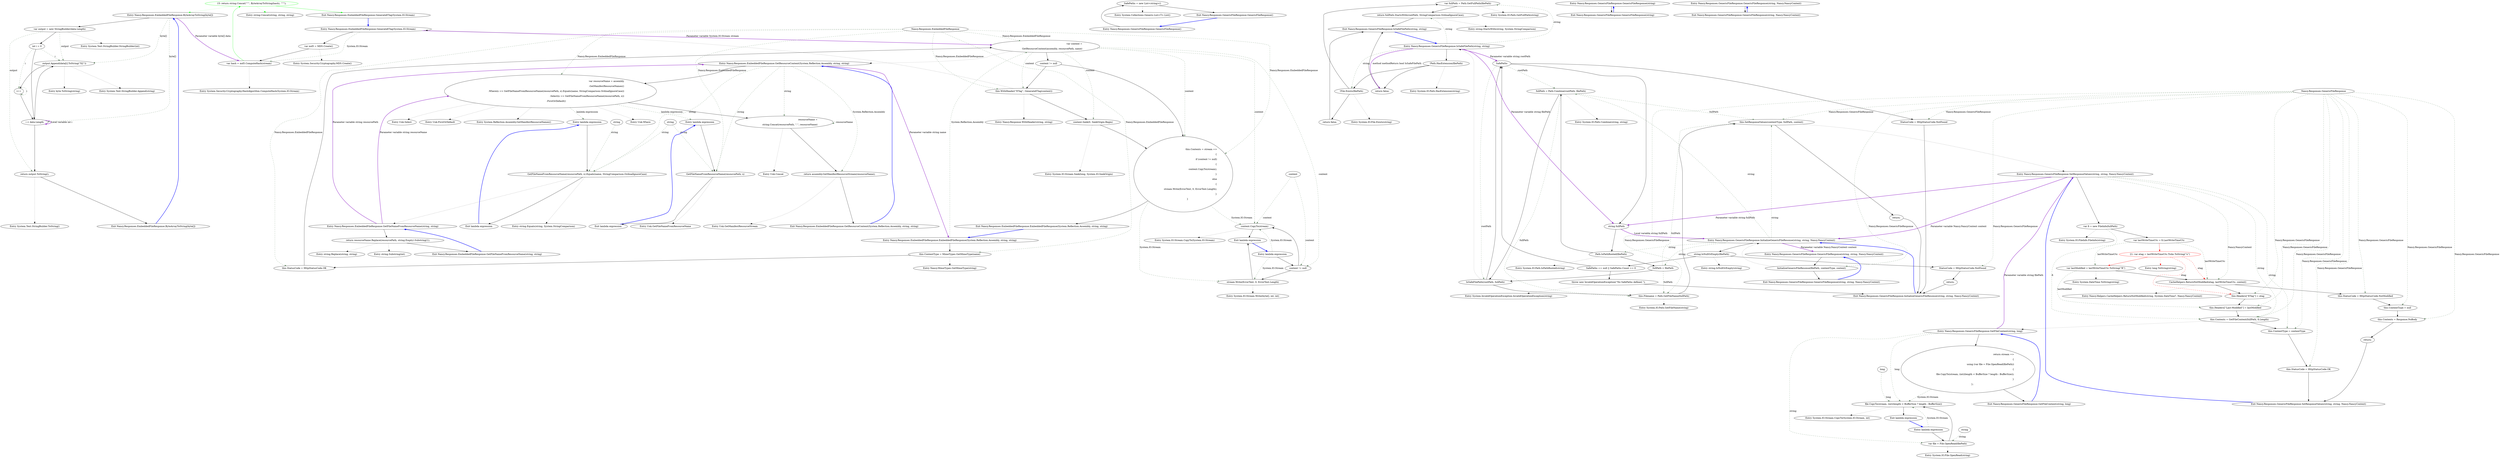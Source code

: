 digraph  {
d50 [cluster="Nancy.Responses.EmbeddedFileResponse.GenerateETag(System.IO.Stream)", color=green, community=0, label="15: return string.Concat(''\'''', ByteArrayToString(hash), ''\'''');", span="69-69"];
d49 [cluster="Nancy.Responses.EmbeddedFileResponse.GenerateETag(System.IO.Stream)", label="var hash = md5.ComputeHash(stream)", span="68-68"];
d51 [cluster="Nancy.Responses.EmbeddedFileResponse.GenerateETag(System.IO.Stream)", label="Exit Nancy.Responses.EmbeddedFileResponse.GenerateETag(System.IO.Stream)", span="64-64"];
d54 [cluster="Nancy.Responses.EmbeddedFileResponse.ByteArrayToString(byte[])", label="Entry Nancy.Responses.EmbeddedFileResponse.ByteArrayToString(byte[])", span="73-73"];
d55 [cluster="string.Concat(string, string, string)", label="Entry string.Concat(string, string, string)", span="0-0"];
d15 [cluster="Nancy.Responses.EmbeddedFileResponse.GenerateETag(System.IO.Stream)", label="Entry Nancy.Responses.EmbeddedFileResponse.GenerateETag(System.IO.Stream)", span="64-64"];
d48 [cluster="Nancy.Responses.EmbeddedFileResponse.GenerateETag(System.IO.Stream)", label="var md5 = MD5.Create()", span="66-66"];
d53 [cluster="System.Security.Cryptography.HashAlgorithm.ComputeHash(System.IO.Stream)", label="Entry System.Security.Cryptography.HashAlgorithm.ComputeHash(System.IO.Stream)", span="0-0"];
d62 [cluster="Nancy.Responses.EmbeddedFileResponse.ByteArrayToString(byte[])", label="Exit Nancy.Responses.EmbeddedFileResponse.ByteArrayToString(byte[])", span="73-73"];
d56 [cluster="Nancy.Responses.EmbeddedFileResponse.ByteArrayToString(byte[])", label="var output = new StringBuilder(data.Length)", span="75-75"];
d58 [cluster="Nancy.Responses.EmbeddedFileResponse.ByteArrayToString(byte[])", label="i < data.Length", span="76-76"];
d59 [cluster="Nancy.Responses.EmbeddedFileResponse.ByteArrayToString(byte[])", label="output.Append(data[i].ToString(''X2''))", span="78-78"];
d9 [cluster="Nancy.Responses.EmbeddedFileResponse.EmbeddedFileResponse(System.Reflection.Assembly, string, string)", label="this.WithHeader(''ETag'', GenerateETag(content))", span="28-28"];
d7 [cluster="Nancy.Responses.EmbeddedFileResponse.EmbeddedFileResponse(System.Reflection.Assembly, string, string)", label="var content =\r\n                    GetResourceContent(assembly, resourcePath, name)", span="23-24"];
d52 [cluster="System.Security.Cryptography.MD5.Create()", label="Entry System.Security.Cryptography.MD5.Create()", span="0-0"];
d61 [cluster="Nancy.Responses.EmbeddedFileResponse.ByteArrayToString(byte[])", label="return output.ToString();", span="81-81"];
d57 [cluster="Nancy.Responses.EmbeddedFileResponse.ByteArrayToString(byte[])", label="int i = 0", span="76-76"];
d63 [cluster="System.Text.StringBuilder.StringBuilder(int)", label="Entry System.Text.StringBuilder.StringBuilder(int)", span="0-0"];
d60 [cluster="Nancy.Responses.EmbeddedFileResponse.ByteArrayToString(byte[])", label="i++", span="76-76"];
d64 [cluster="byte.ToString(string)", label="Entry byte.ToString(string)", span="0-0"];
d65 [cluster="System.Text.StringBuilder.Append(string)", label="Entry System.Text.StringBuilder.Append(string)", span="0-0"];
d67 [label="Nancy.Responses.EmbeddedFileResponse", span=""];
d8 [cluster="Nancy.Responses.EmbeddedFileResponse.EmbeddedFileResponse(System.Reflection.Assembly, string, string)", label="content != null", span="26-26"];
d10 [cluster="Nancy.Responses.EmbeddedFileResponse.EmbeddedFileResponse(System.Reflection.Assembly, string, string)", label="content.Seek(0, SeekOrigin.Begin)", span="29-29"];
d16 [cluster="Nancy.Response.WithHeader(string, string)", label="Entry Nancy.Response.WithHeader(string, string)", span="46-46"];
d4 [cluster="Nancy.Responses.EmbeddedFileResponse.EmbeddedFileResponse(System.Reflection.Assembly, string, string)", label="Entry Nancy.Responses.EmbeddedFileResponse.EmbeddedFileResponse(System.Reflection.Assembly, string, string)", span="18-18"];
d6 [cluster="Nancy.Responses.EmbeddedFileResponse.EmbeddedFileResponse(System.Reflection.Assembly, string, string)", label="this.StatusCode = HttpStatusCode.OK", span="21-21"];
d14 [cluster="Nancy.Responses.EmbeddedFileResponse.GetResourceContent(System.Reflection.Assembly, string, string)", label="Entry Nancy.Responses.EmbeddedFileResponse.GetResourceContent(System.Reflection.Assembly, string, string)", span="45-45"];
d11 [cluster="Nancy.Responses.EmbeddedFileResponse.EmbeddedFileResponse(System.Reflection.Assembly, string, string)", label="this.Contents = stream =>\r\n            {\r\n                if (content != null)\r\n                {\r\n                    content.CopyTo(stream);\r\n                }\r\n                else\r\n                {\r\n                    stream.Write(ErrorText, 0, ErrorText.Length);\r\n                }\r\n            }", span="32-42"];
d19 [cluster="lambda expression", label="content != null", span="34-34"];
d20 [cluster="lambda expression", label="content.CopyTo(stream)", span="36-36"];
d66 [cluster="System.Text.StringBuilder.ToString()", label="Entry System.Text.StringBuilder.ToString()", span="0-0"];
d5 [cluster="Nancy.Responses.EmbeddedFileResponse.EmbeddedFileResponse(System.Reflection.Assembly, string, string)", label="this.ContentType = MimeTypes.GetMimeType(name)", span="20-20"];
d25 [cluster="Nancy.Responses.EmbeddedFileResponse.GetResourceContent(System.Reflection.Assembly, string, string)", label="var resourceName = assembly\r\n                .GetManifestResourceNames()\r\n                .Where(x => GetFileNameFromResourceName(resourcePath, x).Equals(name, StringComparison.OrdinalIgnoreCase))\r\n                .Select(x => GetFileNameFromResourceName(resourcePath, x))\r\n                .FirstOrDefault()", span="47-51"];
d41 [cluster="lambda expression", label="GetFileNameFromResourceName(resourcePath, x)", span="50-50"];
d17 [cluster="System.IO.Stream.Seek(long, System.IO.SeekOrigin)", label="Entry System.IO.Stream.Seek(long, System.IO.SeekOrigin)", span="0-0"];
d12 [cluster="Nancy.Responses.EmbeddedFileResponse.EmbeddedFileResponse(System.Reflection.Assembly, string, string)", label="Exit Nancy.Responses.EmbeddedFileResponse.EmbeddedFileResponse(System.Reflection.Assembly, string, string)", span="18-18"];
d28 [cluster="Nancy.Responses.EmbeddedFileResponse.GetResourceContent(System.Reflection.Assembly, string, string)", label="Exit Nancy.Responses.EmbeddedFileResponse.GetResourceContent(System.Reflection.Assembly, string, string)", span="45-45"];
d38 [cluster="Nancy.Responses.EmbeddedFileResponse.GetFileNameFromResourceName(string, string)", label="Entry Nancy.Responses.EmbeddedFileResponse.GetFileNameFromResourceName(string, string)", span="59-59"];
d36 [cluster="lambda expression", label="GetFileNameFromResourceName(resourcePath, x).Equals(name, StringComparison.OrdinalIgnoreCase)", span="49-49"];
d26 [cluster="Nancy.Responses.EmbeddedFileResponse.GetResourceContent(System.Reflection.Assembly, string, string)", label="resourceName =\r\n                string.Concat(resourcePath, ''.'', resourceName)", span="53-54"];
d27 [cluster="Nancy.Responses.EmbeddedFileResponse.GetResourceContent(System.Reflection.Assembly, string, string)", label="return assembly.GetManifestResourceStream(resourceName);", span="56-56"];
d21 [cluster="lambda expression", label="stream.Write(ErrorText, 0, ErrorText.Length)", span="40-40"];
d68 [label=content, span=""];
d18 [cluster="lambda expression", label="Entry lambda expression", span="32-42"];
d22 [cluster="lambda expression", label="Exit lambda expression", span="32-42"];
d23 [cluster="System.IO.Stream.CopyTo(System.IO.Stream)", label="Entry System.IO.Stream.CopyTo(System.IO.Stream)", span="0-0"];
d13 [cluster="Nancy.MimeTypes.GetMimeType(string)", label="Entry Nancy.MimeTypes.GetMimeType(string)", span="585-585"];
d29 [cluster="System.Reflection.Assembly.GetManifestResourceNames()", label="Entry System.Reflection.Assembly.GetManifestResourceNames()", span="0-0"];
d30 [cluster="Unk.Where", label="Entry Unk.Where", span=""];
d31 [cluster="Unk.Select", label="Entry Unk.Select", span=""];
d32 [cluster="Unk.FirstOrDefault", label="Entry Unk.FirstOrDefault", span=""];
d35 [cluster="lambda expression", label="Entry lambda expression", span="49-49"];
d40 [cluster="lambda expression", label="Entry lambda expression", span="50-50"];
d69 [label=string, span=""];
d42 [cluster="lambda expression", label="Exit lambda expression", span="50-50"];
d43 [cluster="Unk.GetFileNameFromResourceName", label="Entry Unk.GetFileNameFromResourceName", span=""];
d45 [cluster="Nancy.Responses.EmbeddedFileResponse.GetFileNameFromResourceName(string, string)", label="Exit Nancy.Responses.EmbeddedFileResponse.GetFileNameFromResourceName(string, string)", span="59-59"];
d44 [cluster="Nancy.Responses.EmbeddedFileResponse.GetFileNameFromResourceName(string, string)", label="return resourceName.Replace(resourcePath, string.Empty).Substring(1);", span="61-61"];
d70 [label=string, span=""];
d37 [cluster="lambda expression", label="Exit lambda expression", span="49-49"];
d39 [cluster="string.Equals(string, System.StringComparison)", label="Entry string.Equals(string, System.StringComparison)", span="0-0"];
d33 [cluster="Unk.Concat", label="Entry Unk.Concat", span=""];
d34 [cluster="Unk.GetManifestResourceStream", label="Entry Unk.GetManifestResourceStream", span=""];
d24 [cluster="System.IO.Stream.Write(byte[], int, int)", label="Entry System.IO.Stream.Write(byte[], int, int)", span="0-0"];
d46 [cluster="string.Replace(string, string)", label="Entry string.Replace(string, string)", span="0-0"];
d47 [cluster="string.Substring(int)", label="Entry string.Substring(int)", span="0-0"];
m0_3 [cluster="System.Collections.Generic.List<T>.List()", file="GenericFileResponse.cs", label="Entry System.Collections.Generic.List<T>.List()", span="0-0"];
m0_31 [cluster="System.IO.Path.GetFullPath(string)", file="GenericFileResponse.cs", label="Entry System.IO.Path.GetFullPath(string)", span="0-0"];
m0_72 [cluster="System.DateTime.ToString(string)", file="GenericFileResponse.cs", label="Entry System.DateTime.ToString(string)", span="0-0"];
m0_19 [cluster="System.IO.File.OpenRead(string)", file="GenericFileResponse.cs", label="Entry System.IO.File.OpenRead(string)", span="0-0"];
m0_53 [cluster="System.IO.Path.GetFileName(string)", file="GenericFileResponse.cs", label="Entry System.IO.Path.GetFileName(string)", span="0-0"];
m0_0 [cluster="Nancy.Responses.GenericFileResponse.GenericFileResponse()", file="GenericFileResponse.cs", label="Entry Nancy.Responses.GenericFileResponse.GenericFileResponse()", span="29-29"];
m0_1 [cluster="Nancy.Responses.GenericFileResponse.GenericFileResponse()", file="GenericFileResponse.cs", label="SafePaths = new List<string>()", span="31-31"];
m0_2 [cluster="Nancy.Responses.GenericFileResponse.GenericFileResponse()", file="GenericFileResponse.cs", label="Exit Nancy.Responses.GenericFileResponse.GenericFileResponse()", span="29-29"];
m0_4 [cluster="Nancy.Responses.GenericFileResponse.GenericFileResponse(string)", file="GenericFileResponse.cs", label="Entry Nancy.Responses.GenericFileResponse.GenericFileResponse(string)", span="40-40"];
m0_5 [cluster="Nancy.Responses.GenericFileResponse.GenericFileResponse(string)", file="GenericFileResponse.cs", label="Exit Nancy.Responses.GenericFileResponse.GenericFileResponse(string)", span="40-40"];
m0_50 [cluster="System.InvalidOperationException.InvalidOperationException(string)", file="GenericFileResponse.cs", label="Entry System.InvalidOperationException.InvalidOperationException(string)", span="0-0"];
m0_32 [cluster="string.StartsWith(string, System.StringComparison)", file="GenericFileResponse.cs", label="Entry string.StartsWith(string, System.StringComparison)", span="0-0"];
m0_49 [cluster="string.IsNullOrEmpty(string)", file="GenericFileResponse.cs", label="Entry string.IsNullOrEmpty(string)", span="0-0"];
m0_29 [cluster="System.IO.Path.HasExtension(string)", file="GenericFileResponse.cs", label="Entry System.IO.Path.HasExtension(string)", span="0-0"];
m0_54 [cluster="Nancy.Responses.GenericFileResponse.SetResponseValues(string, string, Nancy.NancyContext)", file="GenericFileResponse.cs", label="Entry Nancy.Responses.GenericFileResponse.SetResponseValues(string, string, Nancy.NancyContext)", span="139-139"];
m0_55 [cluster="Nancy.Responses.GenericFileResponse.SetResponseValues(string, string, Nancy.NancyContext)", file="GenericFileResponse.cs", label="var fi = new FileInfo(fullPath)", span="142-142"];
m0_59 [cluster="Nancy.Responses.GenericFileResponse.SetResponseValues(string, string, Nancy.NancyContext)", file="GenericFileResponse.cs", label="CacheHelpers.ReturnNotModified(etag, lastWriteTimeUtc, context)", span="148-148"];
m0_66 [cluster="Nancy.Responses.GenericFileResponse.SetResponseValues(string, string, Nancy.NancyContext)", file="GenericFileResponse.cs", label="this.Contents = GetFileContent(fullPath, fi.Length)", span="159-159"];
m0_67 [cluster="Nancy.Responses.GenericFileResponse.SetResponseValues(string, string, Nancy.NancyContext)", file="GenericFileResponse.cs", label="this.ContentType = contentType", span="160-160"];
m0_56 [cluster="Nancy.Responses.GenericFileResponse.SetResponseValues(string, string, Nancy.NancyContext)", file="GenericFileResponse.cs", label="var lastWriteTimeUtc = fi.LastWriteTimeUtc", span="144-144"];
m0_57 [cluster="Nancy.Responses.GenericFileResponse.SetResponseValues(string, string, Nancy.NancyContext)", color=red, community=0, file="GenericFileResponse.cs", label="21: var etag = lastWriteTimeUtc.Ticks.ToString(''x'')", span="145-145"];
m0_58 [cluster="Nancy.Responses.GenericFileResponse.SetResponseValues(string, string, Nancy.NancyContext)", file="GenericFileResponse.cs", label="var lastModified = lastWriteTimeUtc.ToString(''R'')", span="146-146"];
m0_64 [cluster="Nancy.Responses.GenericFileResponse.SetResponseValues(string, string, Nancy.NancyContext)", file="GenericFileResponse.cs", label="this.Headers[''ETag''] = etag", span="157-157"];
m0_65 [cluster="Nancy.Responses.GenericFileResponse.SetResponseValues(string, string, Nancy.NancyContext)", file="GenericFileResponse.cs", label="this.Headers[''Last-Modified''] = lastModified", span="158-158"];
m0_60 [cluster="Nancy.Responses.GenericFileResponse.SetResponseValues(string, string, Nancy.NancyContext)", file="GenericFileResponse.cs", label="this.StatusCode = HttpStatusCode.NotModified", span="150-150"];
m0_61 [cluster="Nancy.Responses.GenericFileResponse.SetResponseValues(string, string, Nancy.NancyContext)", file="GenericFileResponse.cs", label="this.ContentType = null", span="151-151"];
m0_62 [cluster="Nancy.Responses.GenericFileResponse.SetResponseValues(string, string, Nancy.NancyContext)", file="GenericFileResponse.cs", label="this.Contents = Response.NoBody", span="152-152"];
m0_63 [cluster="Nancy.Responses.GenericFileResponse.SetResponseValues(string, string, Nancy.NancyContext)", file="GenericFileResponse.cs", label="return;", span="154-154"];
m0_68 [cluster="Nancy.Responses.GenericFileResponse.SetResponseValues(string, string, Nancy.NancyContext)", file="GenericFileResponse.cs", label="this.StatusCode = HttpStatusCode.OK", span="161-161"];
m0_69 [cluster="Nancy.Responses.GenericFileResponse.SetResponseValues(string, string, Nancy.NancyContext)", file="GenericFileResponse.cs", label="Exit Nancy.Responses.GenericFileResponse.SetResponseValues(string, string, Nancy.NancyContext)", span="139-139"];
m0_11 [cluster="Nancy.Responses.GenericFileResponse.InitializeGenericFileResonse(string, string, Nancy.NancyContext)", file="GenericFileResponse.cs", label="Entry Nancy.Responses.GenericFileResponse.InitializeGenericFileResonse(string, string, Nancy.NancyContext)", span="103-103"];
m0_33 [cluster="Nancy.Responses.GenericFileResponse.InitializeGenericFileResonse(string, string, Nancy.NancyContext)", file="GenericFileResponse.cs", label="string.IsNullOrEmpty(filePath)", span="105-105"];
m0_40 [cluster="Nancy.Responses.GenericFileResponse.InitializeGenericFileResonse(string, string, Nancy.NancyContext)", file="GenericFileResponse.cs", label="Path.IsPathRooted(filePath)", span="117-117"];
m0_41 [cluster="Nancy.Responses.GenericFileResponse.InitializeGenericFileResonse(string, string, Nancy.NancyContext)", file="GenericFileResponse.cs", label="fullPath = filePath", span="119-119"];
m0_42 [cluster="Nancy.Responses.GenericFileResponse.InitializeGenericFileResonse(string, string, Nancy.NancyContext)", file="GenericFileResponse.cs", label="fullPath = Path.Combine(rootPath, filePath)", span="123-123"];
m0_45 [cluster="Nancy.Responses.GenericFileResponse.InitializeGenericFileResonse(string, string, Nancy.NancyContext)", file="GenericFileResponse.cs", label="this.SetResponseValues(contentType, fullPath, context)", span="130-130"];
m0_34 [cluster="Nancy.Responses.GenericFileResponse.InitializeGenericFileResonse(string, string, Nancy.NancyContext)", file="GenericFileResponse.cs", label="StatusCode = HttpStatusCode.NotFound", span="107-107"];
m0_36 [cluster="Nancy.Responses.GenericFileResponse.InitializeGenericFileResonse(string, string, Nancy.NancyContext)", file="GenericFileResponse.cs", label="SafePaths == null || SafePaths.Count == 0", span="110-110"];
m0_35 [cluster="Nancy.Responses.GenericFileResponse.InitializeGenericFileResonse(string, string, Nancy.NancyContext)", file="GenericFileResponse.cs", label="return;", span="108-108"];
m0_37 [cluster="Nancy.Responses.GenericFileResponse.InitializeGenericFileResonse(string, string, Nancy.NancyContext)", file="GenericFileResponse.cs", label="throw new InvalidOperationException(''No SafePaths defined.'');", span="112-112"];
m0_38 [cluster="Nancy.Responses.GenericFileResponse.InitializeGenericFileResonse(string, string, Nancy.NancyContext)", file="GenericFileResponse.cs", label=SafePaths, span="114-114"];
m0_39 [cluster="Nancy.Responses.GenericFileResponse.InitializeGenericFileResonse(string, string, Nancy.NancyContext)", file="GenericFileResponse.cs", label="string fullPath", span="116-116"];
m0_47 [cluster="Nancy.Responses.GenericFileResponse.InitializeGenericFileResonse(string, string, Nancy.NancyContext)", file="GenericFileResponse.cs", label="StatusCode = HttpStatusCode.NotFound", span="136-136"];
m0_43 [cluster="Nancy.Responses.GenericFileResponse.InitializeGenericFileResonse(string, string, Nancy.NancyContext)", file="GenericFileResponse.cs", label="IsSafeFilePath(rootPath, fullPath)", span="126-126"];
m0_44 [cluster="Nancy.Responses.GenericFileResponse.InitializeGenericFileResonse(string, string, Nancy.NancyContext)", file="GenericFileResponse.cs", label="this.Filename = Path.GetFileName(fullPath)", span="128-128"];
m0_46 [cluster="Nancy.Responses.GenericFileResponse.InitializeGenericFileResonse(string, string, Nancy.NancyContext)", file="GenericFileResponse.cs", label="return;", span="132-132"];
m0_48 [cluster="Nancy.Responses.GenericFileResponse.InitializeGenericFileResonse(string, string, Nancy.NancyContext)", file="GenericFileResponse.cs", label="Exit Nancy.Responses.GenericFileResponse.InitializeGenericFileResonse(string, string, Nancy.NancyContext)", span="103-103"];
m0_70 [cluster="System.IO.FileInfo.FileInfo(string)", file="GenericFileResponse.cs", label="Entry System.IO.FileInfo.FileInfo(string)", span="0-0"];
m0_15 [cluster="lambda expression", file="GenericFileResponse.cs", label="Entry lambda expression", span="77-83"];
m0_16 [cluster="lambda expression", file="GenericFileResponse.cs", label="var file = File.OpenRead(filePath)", span="79-79"];
m0_17 [cluster="lambda expression", file="GenericFileResponse.cs", label="file.CopyTo(stream, (int)(length < BufferSize ? length : BufferSize))", span="81-81"];
m0_18 [cluster="lambda expression", file="GenericFileResponse.cs", label="Exit lambda expression", span="77-83"];
m0_51 [cluster="System.IO.Path.IsPathRooted(string)", file="GenericFileResponse.cs", label="Entry System.IO.Path.IsPathRooted(string)", span="0-0"];
m0_8 [cluster="Nancy.Responses.GenericFileResponse.GenericFileResponse(string, string, Nancy.NancyContext)", file="GenericFileResponse.cs", label="Entry Nancy.Responses.GenericFileResponse.GenericFileResponse(string, string, Nancy.NancyContext)", span="64-64"];
m0_9 [cluster="Nancy.Responses.GenericFileResponse.GenericFileResponse(string, string, Nancy.NancyContext)", file="GenericFileResponse.cs", label="InitializeGenericFileResonse(filePath, contentType, context)", span="66-66"];
m0_10 [cluster="Nancy.Responses.GenericFileResponse.GenericFileResponse(string, string, Nancy.NancyContext)", file="GenericFileResponse.cs", label="Exit Nancy.Responses.GenericFileResponse.GenericFileResponse(string, string, Nancy.NancyContext)", span="64-64"];
m0_73 [cluster="Nancy.Helpers.CacheHelpers.ReturnNotModified(string, System.DateTime?, Nancy.NancyContext)", file="GenericFileResponse.cs", label="Entry Nancy.Helpers.CacheHelpers.ReturnNotModified(string, System.DateTime?, Nancy.NancyContext)", span="18-18"];
m0_21 [cluster="Nancy.Responses.GenericFileResponse.IsSafeFilePath(string, string)", file="GenericFileResponse.cs", label="Entry Nancy.Responses.GenericFileResponse.IsSafeFilePath(string, string)", span="86-86"];
m0_22 [cluster="Nancy.Responses.GenericFileResponse.IsSafeFilePath(string, string)", file="GenericFileResponse.cs", label="!Path.HasExtension(filePath)", span="88-88"];
m0_24 [cluster="Nancy.Responses.GenericFileResponse.IsSafeFilePath(string, string)", file="GenericFileResponse.cs", label="!File.Exists(filePath)", span="93-93"];
m0_26 [cluster="Nancy.Responses.GenericFileResponse.IsSafeFilePath(string, string)", file="GenericFileResponse.cs", label="var fullPath = Path.GetFullPath(filePath)", span="98-98"];
m0_27 [cluster="Nancy.Responses.GenericFileResponse.IsSafeFilePath(string, string)", file="GenericFileResponse.cs", label="return fullPath.StartsWith(rootPath, StringComparison.OrdinalIgnoreCase);", span="100-100"];
m0_23 [cluster="Nancy.Responses.GenericFileResponse.IsSafeFilePath(string, string)", file="GenericFileResponse.cs", label="return false;", span="90-90"];
m0_25 [cluster="Nancy.Responses.GenericFileResponse.IsSafeFilePath(string, string)", file="GenericFileResponse.cs", label="return false;", span="95-95"];
m0_28 [cluster="Nancy.Responses.GenericFileResponse.IsSafeFilePath(string, string)", file="GenericFileResponse.cs", label="Exit Nancy.Responses.GenericFileResponse.IsSafeFilePath(string, string)", span="86-86"];
m0_6 [cluster="Nancy.Responses.GenericFileResponse.GenericFileResponse(string, Nancy.NancyContext)", file="GenericFileResponse.cs", label="Entry Nancy.Responses.GenericFileResponse.GenericFileResponse(string, Nancy.NancyContext)", span="52-52"];
m0_7 [cluster="Nancy.Responses.GenericFileResponse.GenericFileResponse(string, Nancy.NancyContext)", file="GenericFileResponse.cs", label="Exit Nancy.Responses.GenericFileResponse.GenericFileResponse(string, Nancy.NancyContext)", span="52-52"];
m0_52 [cluster="System.IO.Path.Combine(string, string)", file="GenericFileResponse.cs", label="Entry System.IO.Path.Combine(string, string)", span="0-0"];
m0_71 [cluster="long.ToString(string)", file="GenericFileResponse.cs", label="Entry long.ToString(string)", span="0-0"];
m0_20 [cluster="System.IO.Stream.CopyTo(System.IO.Stream, int)", file="GenericFileResponse.cs", label="Entry System.IO.Stream.CopyTo(System.IO.Stream, int)", span="0-0"];
m0_30 [cluster="System.IO.File.Exists(string)", file="GenericFileResponse.cs", label="Entry System.IO.File.Exists(string)", span="0-0"];
m0_12 [cluster="Nancy.Responses.GenericFileResponse.GetFileContent(string, long)", file="GenericFileResponse.cs", label="Entry Nancy.Responses.GenericFileResponse.GetFileContent(string, long)", span="75-75"];
m0_13 [cluster="Nancy.Responses.GenericFileResponse.GetFileContent(string, long)", file="GenericFileResponse.cs", label="return stream =>\r\n            {\r\n                using (var file = File.OpenRead(filePath))\r\n                {\r\n                    file.CopyTo(stream, (int)(length < BufferSize ? length : BufferSize));\r\n                }\r\n            };", span="77-83"];
m0_14 [cluster="Nancy.Responses.GenericFileResponse.GetFileContent(string, long)", file="GenericFileResponse.cs", label="Exit Nancy.Responses.GenericFileResponse.GetFileContent(string, long)", span="75-75"];
m0_74 [file="GenericFileResponse.cs", label="Nancy.Responses.GenericFileResponse", span=""];
m0_75 [file="GenericFileResponse.cs", label=string, span=""];
m0_76 [file="GenericFileResponse.cs", label=long, span=""];
d50 -> d51  [color=green, key=0, style=solid];
d50 -> d54  [color=green, key=2, style=dotted];
d50 -> d55  [color=green, key=2, style=dotted];
d49 -> d50  [color=green, key=0, style=solid];
d49 -> d53  [key=2, style=dotted];
d51 -> d15  [color=blue, key=0, style=bold];
d54 -> d49  [color=darkorchid, key=3, label="Parameter variable byte[] data", style=bold];
d54 -> d56  [key=0, style=solid];
d54 -> d58  [color=darkseagreen4, key=1, label="byte[]", style=dashed];
d54 -> d59  [color=darkseagreen4, key=1, label="byte[]", style=dashed];
d15 -> d49  [color=darkseagreen4, key=1, label="System.IO.Stream", style=dashed];
d15 -> d48  [key=0, style=solid];
d15 -> d7  [color=darkorchid, key=3, label="Parameter variable System.IO.Stream stream", style=bold];
d48 -> d49  [key=0, style=solid];
d48 -> d52  [key=2, style=dotted];
d62 -> d54  [color=blue, key=0, style=bold];
d56 -> d57  [key=0, style=solid];
d56 -> d63  [key=2, style=dotted];
d56 -> d59  [color=darkseagreen4, key=1, label=output, style=dashed];
d56 -> d61  [color=darkseagreen4, key=1, label=output, style=dashed];
d58 -> d58  [color=darkorchid, key=3, label="Local variable int i", style=bold];
d58 -> d59  [key=0, style=solid];
d58 -> d61  [key=0, style=solid];
d59 -> d60  [key=0, style=solid];
d59 -> d64  [key=2, style=dotted];
d59 -> d65  [key=2, style=dotted];
d9 -> d15  [key=2, style=dotted];
d9 -> d10  [key=0, style=solid];
d9 -> d16  [key=2, style=dotted];
d7 -> d9  [color=darkseagreen4, key=1, label=content, style=dashed];
d7 -> d8  [key=0, style=solid];
d7 -> d14  [key=2, style=dotted];
d7 -> d10  [color=darkseagreen4, key=1, label=content, style=dashed];
d7 -> d11  [color=darkseagreen4, key=1, label=content, style=dashed];
d7 -> d19  [color=darkseagreen4, key=1, label=content, style=dashed];
d7 -> d20  [color=darkseagreen4, key=1, label=content, style=dashed];
d61 -> d62  [key=0, style=solid];
d61 -> d66  [key=2, style=dotted];
d57 -> d58  [key=0, style=solid];
d57 -> d59  [color=darkseagreen4, key=1, label=i, style=dashed];
d57 -> d60  [color=darkseagreen4, key=1, label=i, style=dashed];
d60 -> d58  [key=0, style=solid];
d60 -> d60  [color=darkseagreen4, key=1, label=i, style=dashed];
d67 -> d9  [color=darkseagreen4, key=1, label="Nancy.Responses.EmbeddedFileResponse", style=dashed];
d67 -> d7  [color=darkseagreen4, key=1, label="Nancy.Responses.EmbeddedFileResponse", style=dashed];
d67 -> d5  [color=darkseagreen4, key=1, label="Nancy.Responses.EmbeddedFileResponse", style=dashed];
d67 -> d6  [color=darkseagreen4, key=1, label="Nancy.Responses.EmbeddedFileResponse", style=dashed];
d67 -> d11  [color=darkseagreen4, key=1, label="Nancy.Responses.EmbeddedFileResponse", style=dashed];
d67 -> d25  [color=darkseagreen4, key=1, label="Nancy.Responses.EmbeddedFileResponse", style=dashed];
d67 -> d41  [color=darkseagreen4, key=1, label="Nancy.Responses.EmbeddedFileResponse", style=dashed];
d8 -> d9  [key=0, style=solid];
d8 -> d11  [key=0, style=solid];
d10 -> d11  [key=0, style=solid];
d10 -> d17  [key=2, style=dotted];
d4 -> d7  [color=darkseagreen4, key=1, label="System.Reflection.Assembly", style=dashed];
d4 -> d5  [key=0, style=solid];
d6 -> d7  [key=0, style=solid];
d14 -> d4  [color=darkorchid, key=3, label="Parameter variable string name", style=bold];
d14 -> d25  [key=0, style=solid];
d14 -> d36  [color=darkseagreen4, key=1, label=string, style=dashed];
d14 -> d41  [color=darkseagreen4, key=1, label=string, style=dashed];
d14 -> d26  [color=darkseagreen4, key=1, label=string, style=dashed];
d14 -> d27  [color=darkseagreen4, key=1, label="System.Reflection.Assembly", style=dashed];
d11 -> d12  [key=0, style=solid];
d11 -> d20  [color=darkseagreen4, key=1, label="System.IO.Stream", style=dashed];
d11 -> d21  [color=darkseagreen4, key=1, label="System.IO.Stream", style=dashed];
d19 -> d20  [key=0, style=solid];
d19 -> d21  [key=0, style=solid];
d20 -> d22  [key=0, style=solid];
d20 -> d23  [key=2, style=dotted];
d5 -> d6  [key=0, style=solid];
d5 -> d13  [key=2, style=dotted];
d25 -> d26  [key=0, style=solid];
d25 -> d29  [key=2, style=dotted];
d25 -> d30  [key=2, style=dotted];
d25 -> d31  [key=2, style=dotted];
d25 -> d32  [key=2, style=dotted];
d25 -> d35  [color=darkseagreen4, key=1, label="lambda expression", style=dashed];
d25 -> d40  [color=darkseagreen4, key=1, label="lambda expression", style=dashed];
d41 -> d42  [key=0, style=solid];
d41 -> d43  [key=2, style=dotted];
d12 -> d4  [color=blue, key=0, style=bold];
d28 -> d14  [color=blue, key=0, style=bold];
d38 -> d14  [color=darkorchid, key=3, label="Parameter variable string resourcePath", style=bold];
d38 -> d25  [color=darkorchid, key=3, label="Parameter variable string resourceName", style=bold];
d38 -> d44  [key=0, style=solid];
d36 -> d38  [key=2, style=dotted];
d36 -> d37  [key=0, style=solid];
d36 -> d39  [key=2, style=dotted];
d26 -> d26  [color=darkseagreen4, key=1, label=resourceName, style=dashed];
d26 -> d27  [key=0, style=solid];
d26 -> d33  [key=2, style=dotted];
d27 -> d28  [key=0, style=solid];
d27 -> d34  [key=2, style=dotted];
d21 -> d22  [key=0, style=solid];
d21 -> d24  [key=2, style=dotted];
d68 -> d19  [color=darkseagreen4, key=1, label=content, style=dashed];
d68 -> d20  [color=darkseagreen4, key=1, label=content, style=dashed];
d18 -> d19  [key=0, style=solid];
d18 -> d20  [color=darkseagreen4, key=1, label="System.IO.Stream", style=dashed];
d18 -> d21  [color=darkseagreen4, key=1, label="System.IO.Stream", style=dashed];
d22 -> d18  [color=blue, key=0, style=bold];
d35 -> d36  [key=0, style=solid];
d40 -> d41  [key=0, style=solid];
d69 -> d41  [color=darkseagreen4, key=1, label=string, style=dashed];
d69 -> d36  [color=darkseagreen4, key=1, label=string, style=dashed];
d42 -> d40  [color=blue, key=0, style=bold];
d45 -> d38  [color=blue, key=0, style=bold];
d44 -> d45  [key=0, style=solid];
d44 -> d46  [key=2, style=dotted];
d44 -> d47  [key=2, style=dotted];
d70 -> d36  [color=darkseagreen4, key=1, label=string, style=dashed];
d37 -> d35  [color=blue, key=0, style=bold];
m0_0 -> m0_1  [key=0, style=solid];
m0_1 -> m0_2  [key=0, style=solid];
m0_1 -> m0_3  [key=2, style=dotted];
m0_2 -> m0_0  [color=blue, key=0, style=bold];
m0_4 -> m0_5  [key=0, style=solid];
m0_5 -> m0_4  [color=blue, key=0, style=bold];
m0_54 -> m0_55  [key=0, style=solid];
m0_54 -> m0_59  [color=darkseagreen4, key=1, label="Nancy.NancyContext", style=dashed];
m0_54 -> m0_66  [color=darkseagreen4, key=1, label=string, style=dashed];
m0_54 -> m0_67  [color=darkseagreen4, key=1, label=string, style=dashed];
m0_54 -> m0_11  [color=darkorchid, key=3, label="Parameter variable Nancy.NancyContext context", style=bold];
m0_54 -> m0_39  [color=darkorchid, key=3, label="Parameter variable string fullPath", style=bold];
m0_55 -> m0_56  [key=0, style=solid];
m0_55 -> m0_70  [key=2, style=dotted];
m0_55 -> m0_66  [color=darkseagreen4, key=1, label=fi, style=dashed];
m0_59 -> m0_60  [key=0, style=solid];
m0_59 -> m0_64  [key=0, style=solid];
m0_59 -> m0_73  [key=2, style=dotted];
m0_66 -> m0_67  [key=0, style=solid];
m0_66 -> m0_12  [key=2, style=dotted];
m0_67 -> m0_68  [key=0, style=solid];
m0_56 -> m0_57  [color=red, key=0, style=solid];
m0_56 -> m0_58  [color=darkseagreen4, key=1, label=lastWriteTimeUtc, style=dashed];
m0_56 -> m0_59  [color=darkseagreen4, key=1, label=lastWriteTimeUtc, style=dashed];
m0_57 -> m0_58  [color=red, key=0, style=solid];
m0_57 -> m0_71  [color=red, key=2, style=dotted];
m0_57 -> m0_59  [color=red, key=1, label=etag, style=dashed];
m0_57 -> m0_64  [color=red, key=1, label=etag, style=dashed];
m0_58 -> m0_59  [key=0, style=solid];
m0_58 -> m0_72  [key=2, style=dotted];
m0_58 -> m0_65  [color=darkseagreen4, key=1, label=lastModified, style=dashed];
m0_64 -> m0_65  [key=0, style=solid];
m0_65 -> m0_66  [key=0, style=solid];
m0_60 -> m0_61  [key=0, style=solid];
m0_61 -> m0_62  [key=0, style=solid];
m0_62 -> m0_63  [key=0, style=solid];
m0_63 -> m0_69  [key=0, style=solid];
m0_68 -> m0_69  [key=0, style=solid];
m0_69 -> m0_54  [color=blue, key=0, style=bold];
m0_11 -> m0_33  [key=0, style=solid];
m0_11 -> m0_40  [color=darkseagreen4, key=1, label=string, style=dashed];
m0_11 -> m0_41  [color=darkseagreen4, key=1, label=string, style=dashed];
m0_11 -> m0_42  [color=darkseagreen4, key=1, label=string, style=dashed];
m0_11 -> m0_45  [color=darkseagreen4, key=1, label=string, style=dashed];
m0_11 -> m0_8  [color=darkorchid, key=3, label="Parameter variable Nancy.NancyContext context", style=bold];
m0_33 -> m0_34  [key=0, style=solid];
m0_33 -> m0_36  [key=0, style=solid];
m0_33 -> m0_49  [key=2, style=dotted];
m0_40 -> m0_41  [key=0, style=solid];
m0_40 -> m0_42  [key=0, style=solid];
m0_40 -> m0_51  [key=2, style=dotted];
m0_41 -> m0_43  [key=0, style=solid];
m0_41 -> m0_44  [color=darkseagreen4, key=1, label=fullPath, style=dashed];
m0_41 -> m0_45  [color=darkseagreen4, key=1, label=fullPath, style=dashed];
m0_42 -> m0_43  [key=0, style=solid];
m0_42 -> m0_52  [key=2, style=dotted];
m0_42 -> m0_44  [color=darkseagreen4, key=1, label=fullPath, style=dashed];
m0_42 -> m0_45  [color=darkseagreen4, key=1, label=fullPath, style=dashed];
m0_45 -> m0_46  [key=0, style=solid];
m0_45 -> m0_54  [key=2, style=dotted];
m0_34 -> m0_35  [key=0, style=solid];
m0_36 -> m0_37  [key=0, style=solid];
m0_36 -> m0_38  [key=0, style=solid];
m0_35 -> m0_48  [key=0, style=solid];
m0_37 -> m0_48  [key=0, style=solid];
m0_37 -> m0_50  [key=2, style=dotted];
m0_38 -> m0_39  [key=0, style=solid];
m0_38 -> m0_47  [key=0, style=solid];
m0_38 -> m0_42  [color=darkseagreen4, key=1, label=rootPath, style=dashed];
m0_38 -> m0_43  [color=darkseagreen4, key=1, label=rootPath, style=dashed];
m0_39 -> m0_40  [key=0, style=solid];
m0_39 -> m0_11  [color=darkorchid, key=3, label="Local variable string fullPath", style=bold];
m0_47 -> m0_48  [key=0, style=solid];
m0_43 -> m0_44  [key=0, style=solid];
m0_43 -> m0_38  [key=0, style=solid];
m0_43 -> m0_21  [key=2, style=dotted];
m0_44 -> m0_45  [key=0, style=solid];
m0_44 -> m0_53  [key=2, style=dotted];
m0_46 -> m0_48  [key=0, style=solid];
m0_48 -> m0_11  [color=blue, key=0, style=bold];
m0_15 -> m0_16  [key=0, style=solid];
m0_15 -> m0_17  [color=darkseagreen4, key=1, label="System.IO.Stream", style=dashed];
m0_16 -> m0_17  [key=0, style=solid];
m0_16 -> m0_19  [key=2, style=dotted];
m0_17 -> m0_18  [key=0, style=solid];
m0_17 -> m0_20  [key=2, style=dotted];
m0_18 -> m0_15  [color=blue, key=0, style=bold];
m0_8 -> m0_9  [key=0, style=solid];
m0_9 -> m0_10  [key=0, style=solid];
m0_9 -> m0_11  [key=2, style=dotted];
m0_10 -> m0_8  [color=blue, key=0, style=bold];
m0_21 -> m0_22  [key=0, style=solid];
m0_21 -> m0_24  [color=darkseagreen4, key=1, label=string, style=dashed];
m0_21 -> m0_26  [color=darkseagreen4, key=1, label=string, style=dashed];
m0_21 -> m0_27  [color=darkseagreen4, key=1, label=string, style=dashed];
m0_21 -> m0_23  [color=darkorchid, key=3, label="method methodReturn bool IsSafeFilePath", style=bold];
m0_21 -> m0_38  [color=darkorchid, key=3, label="Parameter variable string rootPath", style=bold];
m0_21 -> m0_39  [color=darkorchid, key=3, label="Parameter variable string filePath", style=bold];
m0_22 -> m0_23  [key=0, style=solid];
m0_22 -> m0_24  [key=0, style=solid];
m0_22 -> m0_29  [key=2, style=dotted];
m0_24 -> m0_25  [key=0, style=solid];
m0_24 -> m0_26  [key=0, style=solid];
m0_24 -> m0_30  [key=2, style=dotted];
m0_26 -> m0_27  [key=0, style=solid];
m0_26 -> m0_31  [key=2, style=dotted];
m0_27 -> m0_28  [key=0, style=solid];
m0_27 -> m0_32  [key=2, style=dotted];
m0_23 -> m0_28  [key=0, style=solid];
m0_25 -> m0_28  [key=0, style=solid];
m0_28 -> m0_21  [color=blue, key=0, style=bold];
m0_6 -> m0_7  [key=0, style=solid];
m0_7 -> m0_6  [color=blue, key=0, style=bold];
m0_12 -> m0_13  [key=0, style=solid];
m0_12 -> m0_16  [color=darkseagreen4, key=1, label=string, style=dashed];
m0_12 -> m0_17  [color=darkseagreen4, key=1, label=long, style=dashed];
m0_12 -> m0_54  [color=darkorchid, key=3, label="Parameter variable string filePath", style=bold];
m0_13 -> m0_14  [key=0, style=solid];
m0_13 -> m0_17  [color=darkseagreen4, key=1, label="System.IO.Stream", style=dashed];
m0_14 -> m0_12  [color=blue, key=0, style=bold];
m0_74 -> m0_9  [color=darkseagreen4, key=1, label="Nancy.Responses.GenericFileResponse", style=dashed];
m0_74 -> m0_34  [color=darkseagreen4, key=1, label="Nancy.Responses.GenericFileResponse", style=dashed];
m0_74 -> m0_44  [color=darkseagreen4, key=1, label="Nancy.Responses.GenericFileResponse", style=dashed];
m0_74 -> m0_45  [color=darkseagreen4, key=1, label="Nancy.Responses.GenericFileResponse", style=dashed];
m0_74 -> m0_47  [color=darkseagreen4, key=1, label="Nancy.Responses.GenericFileResponse", style=dashed];
m0_74 -> m0_60  [color=darkseagreen4, key=1, label="Nancy.Responses.GenericFileResponse", style=dashed];
m0_74 -> m0_61  [color=darkseagreen4, key=1, label="Nancy.Responses.GenericFileResponse", style=dashed];
m0_74 -> m0_62  [color=darkseagreen4, key=1, label="Nancy.Responses.GenericFileResponse", style=dashed];
m0_74 -> m0_64  [color=darkseagreen4, key=1, label="Nancy.Responses.GenericFileResponse", style=dashed];
m0_74 -> m0_65  [color=darkseagreen4, key=1, label="Nancy.Responses.GenericFileResponse", style=dashed];
m0_74 -> m0_66  [color=darkseagreen4, key=1, label="Nancy.Responses.GenericFileResponse", style=dashed];
m0_74 -> m0_67  [color=darkseagreen4, key=1, label="Nancy.Responses.GenericFileResponse", style=dashed];
m0_74 -> m0_68  [color=darkseagreen4, key=1, label="Nancy.Responses.GenericFileResponse", style=dashed];
m0_75 -> m0_16  [color=darkseagreen4, key=1, label=string, style=dashed];
m0_76 -> m0_17  [color=darkseagreen4, key=1, label=long, style=dashed];
}
